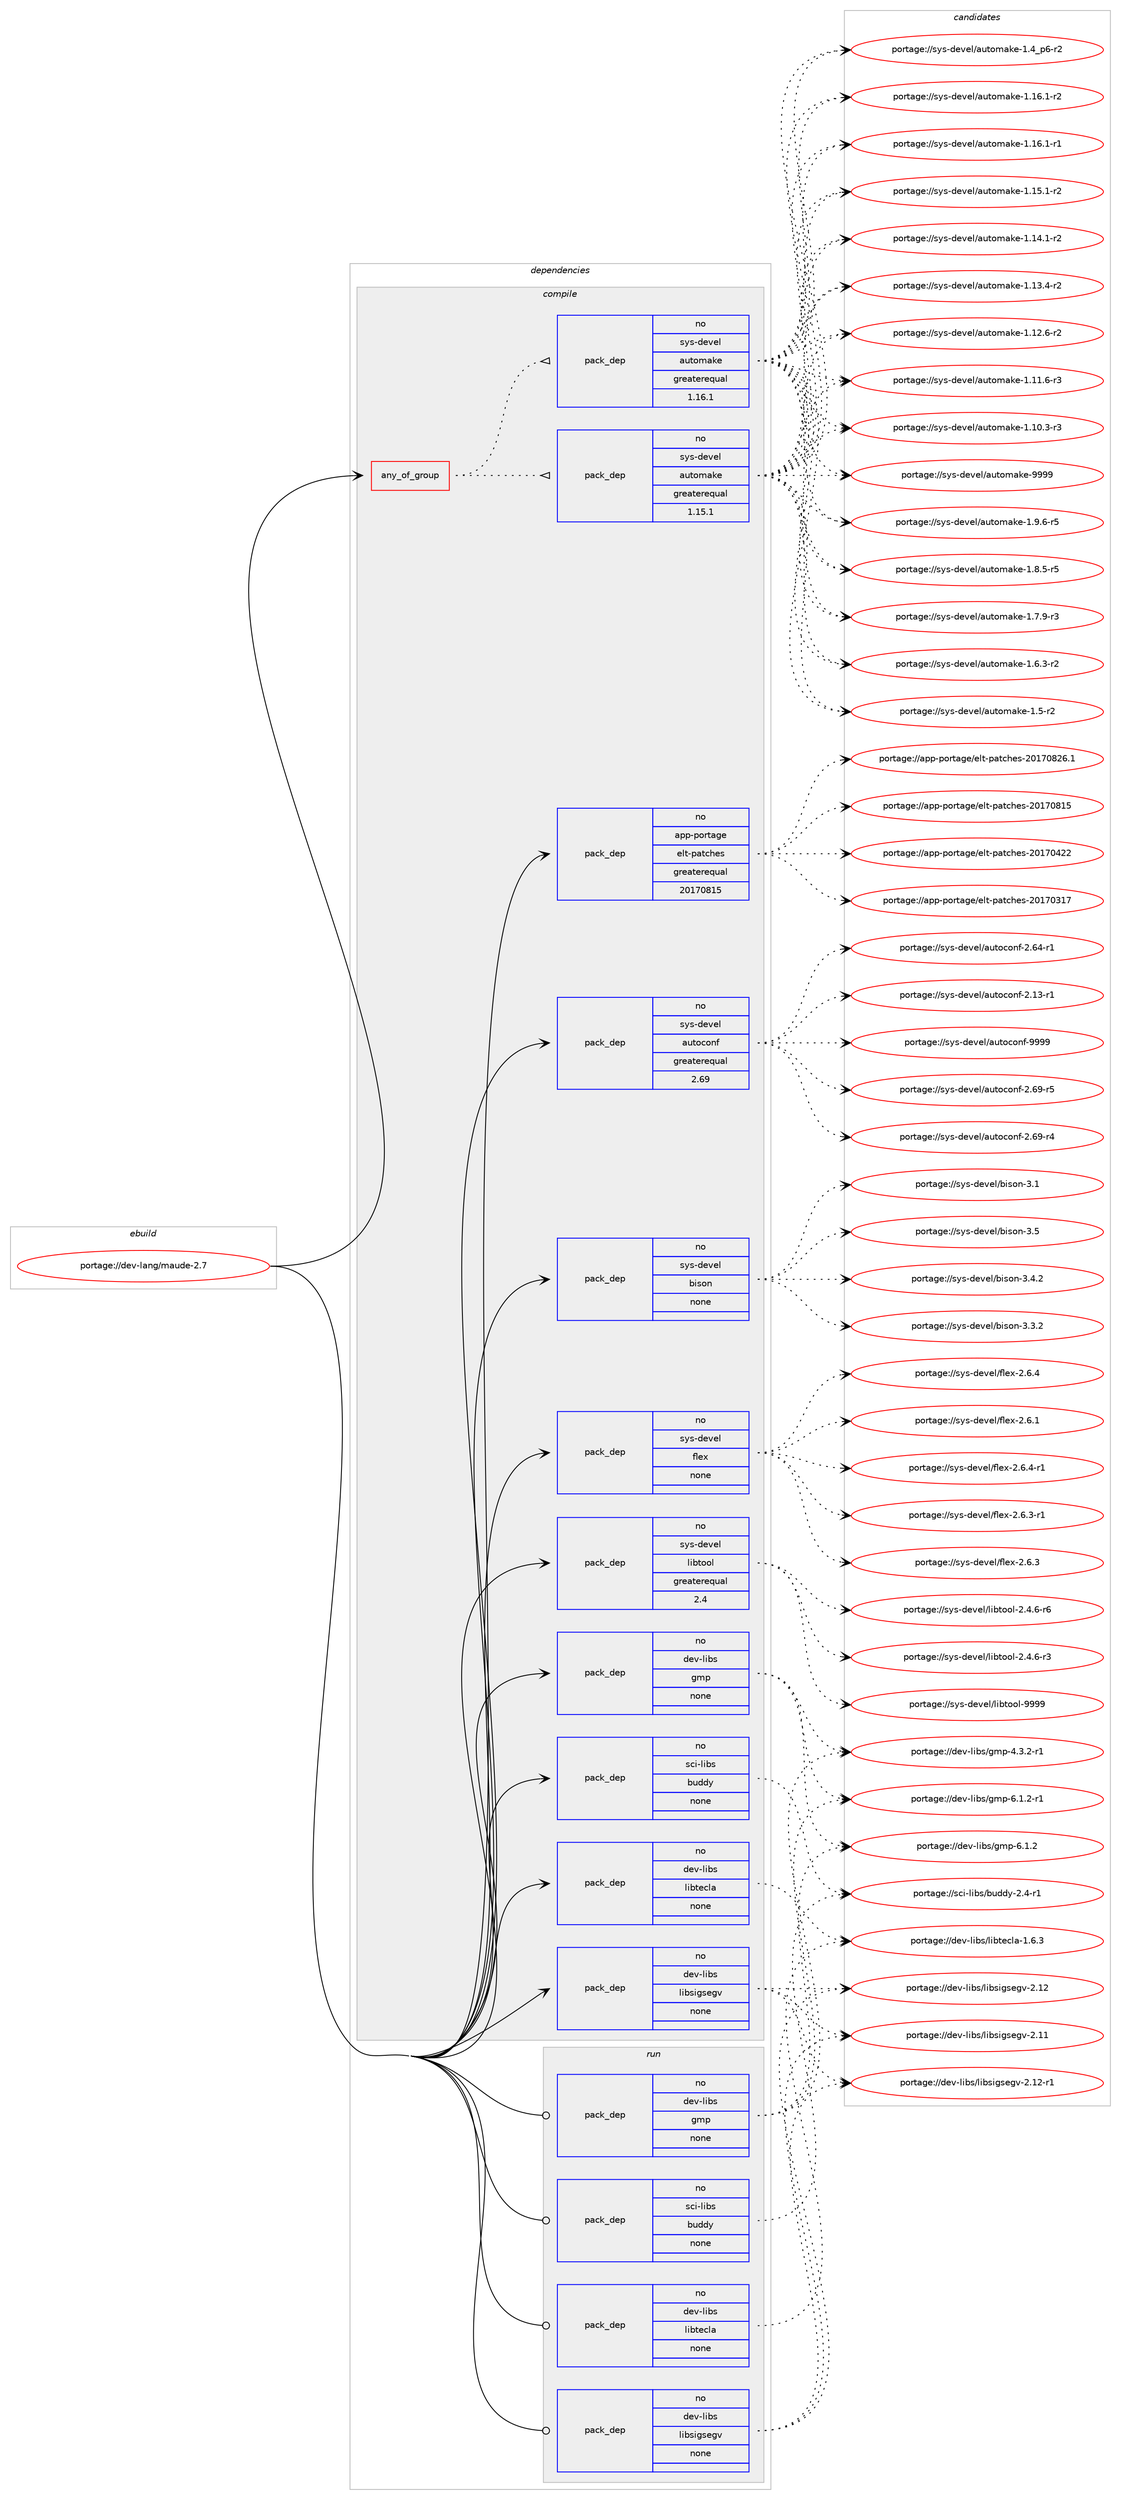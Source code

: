 digraph prolog {

# *************
# Graph options
# *************

newrank=true;
concentrate=true;
compound=true;
graph [rankdir=LR,fontname=Helvetica,fontsize=10,ranksep=1.5];#, ranksep=2.5, nodesep=0.2];
edge  [arrowhead=vee];
node  [fontname=Helvetica,fontsize=10];

# **********
# The ebuild
# **********

subgraph cluster_leftcol {
color=gray;
rank=same;
label=<<i>ebuild</i>>;
id [label="portage://dev-lang/maude-2.7", color=red, width=4, href="../dev-lang/maude-2.7.svg"];
}

# ****************
# The dependencies
# ****************

subgraph cluster_midcol {
color=gray;
label=<<i>dependencies</i>>;
subgraph cluster_compile {
fillcolor="#eeeeee";
style=filled;
label=<<i>compile</i>>;
subgraph any5320 {
dependency522684 [label=<<TABLE BORDER="0" CELLBORDER="1" CELLSPACING="0" CELLPADDING="4"><TR><TD CELLPADDING="10">any_of_group</TD></TR></TABLE>>, shape=none, color=red];subgraph pack388687 {
dependency522685 [label=<<TABLE BORDER="0" CELLBORDER="1" CELLSPACING="0" CELLPADDING="4" WIDTH="220"><TR><TD ROWSPAN="6" CELLPADDING="30">pack_dep</TD></TR><TR><TD WIDTH="110">no</TD></TR><TR><TD>sys-devel</TD></TR><TR><TD>automake</TD></TR><TR><TD>greaterequal</TD></TR><TR><TD>1.16.1</TD></TR></TABLE>>, shape=none, color=blue];
}
dependency522684:e -> dependency522685:w [weight=20,style="dotted",arrowhead="oinv"];
subgraph pack388688 {
dependency522686 [label=<<TABLE BORDER="0" CELLBORDER="1" CELLSPACING="0" CELLPADDING="4" WIDTH="220"><TR><TD ROWSPAN="6" CELLPADDING="30">pack_dep</TD></TR><TR><TD WIDTH="110">no</TD></TR><TR><TD>sys-devel</TD></TR><TR><TD>automake</TD></TR><TR><TD>greaterequal</TD></TR><TR><TD>1.15.1</TD></TR></TABLE>>, shape=none, color=blue];
}
dependency522684:e -> dependency522686:w [weight=20,style="dotted",arrowhead="oinv"];
}
id:e -> dependency522684:w [weight=20,style="solid",arrowhead="vee"];
subgraph pack388689 {
dependency522687 [label=<<TABLE BORDER="0" CELLBORDER="1" CELLSPACING="0" CELLPADDING="4" WIDTH="220"><TR><TD ROWSPAN="6" CELLPADDING="30">pack_dep</TD></TR><TR><TD WIDTH="110">no</TD></TR><TR><TD>app-portage</TD></TR><TR><TD>elt-patches</TD></TR><TR><TD>greaterequal</TD></TR><TR><TD>20170815</TD></TR></TABLE>>, shape=none, color=blue];
}
id:e -> dependency522687:w [weight=20,style="solid",arrowhead="vee"];
subgraph pack388690 {
dependency522688 [label=<<TABLE BORDER="0" CELLBORDER="1" CELLSPACING="0" CELLPADDING="4" WIDTH="220"><TR><TD ROWSPAN="6" CELLPADDING="30">pack_dep</TD></TR><TR><TD WIDTH="110">no</TD></TR><TR><TD>dev-libs</TD></TR><TR><TD>gmp</TD></TR><TR><TD>none</TD></TR><TR><TD></TD></TR></TABLE>>, shape=none, color=blue];
}
id:e -> dependency522688:w [weight=20,style="solid",arrowhead="vee"];
subgraph pack388691 {
dependency522689 [label=<<TABLE BORDER="0" CELLBORDER="1" CELLSPACING="0" CELLPADDING="4" WIDTH="220"><TR><TD ROWSPAN="6" CELLPADDING="30">pack_dep</TD></TR><TR><TD WIDTH="110">no</TD></TR><TR><TD>dev-libs</TD></TR><TR><TD>libsigsegv</TD></TR><TR><TD>none</TD></TR><TR><TD></TD></TR></TABLE>>, shape=none, color=blue];
}
id:e -> dependency522689:w [weight=20,style="solid",arrowhead="vee"];
subgraph pack388692 {
dependency522690 [label=<<TABLE BORDER="0" CELLBORDER="1" CELLSPACING="0" CELLPADDING="4" WIDTH="220"><TR><TD ROWSPAN="6" CELLPADDING="30">pack_dep</TD></TR><TR><TD WIDTH="110">no</TD></TR><TR><TD>dev-libs</TD></TR><TR><TD>libtecla</TD></TR><TR><TD>none</TD></TR><TR><TD></TD></TR></TABLE>>, shape=none, color=blue];
}
id:e -> dependency522690:w [weight=20,style="solid",arrowhead="vee"];
subgraph pack388693 {
dependency522691 [label=<<TABLE BORDER="0" CELLBORDER="1" CELLSPACING="0" CELLPADDING="4" WIDTH="220"><TR><TD ROWSPAN="6" CELLPADDING="30">pack_dep</TD></TR><TR><TD WIDTH="110">no</TD></TR><TR><TD>sci-libs</TD></TR><TR><TD>buddy</TD></TR><TR><TD>none</TD></TR><TR><TD></TD></TR></TABLE>>, shape=none, color=blue];
}
id:e -> dependency522691:w [weight=20,style="solid",arrowhead="vee"];
subgraph pack388694 {
dependency522692 [label=<<TABLE BORDER="0" CELLBORDER="1" CELLSPACING="0" CELLPADDING="4" WIDTH="220"><TR><TD ROWSPAN="6" CELLPADDING="30">pack_dep</TD></TR><TR><TD WIDTH="110">no</TD></TR><TR><TD>sys-devel</TD></TR><TR><TD>autoconf</TD></TR><TR><TD>greaterequal</TD></TR><TR><TD>2.69</TD></TR></TABLE>>, shape=none, color=blue];
}
id:e -> dependency522692:w [weight=20,style="solid",arrowhead="vee"];
subgraph pack388695 {
dependency522693 [label=<<TABLE BORDER="0" CELLBORDER="1" CELLSPACING="0" CELLPADDING="4" WIDTH="220"><TR><TD ROWSPAN="6" CELLPADDING="30">pack_dep</TD></TR><TR><TD WIDTH="110">no</TD></TR><TR><TD>sys-devel</TD></TR><TR><TD>bison</TD></TR><TR><TD>none</TD></TR><TR><TD></TD></TR></TABLE>>, shape=none, color=blue];
}
id:e -> dependency522693:w [weight=20,style="solid",arrowhead="vee"];
subgraph pack388696 {
dependency522694 [label=<<TABLE BORDER="0" CELLBORDER="1" CELLSPACING="0" CELLPADDING="4" WIDTH="220"><TR><TD ROWSPAN="6" CELLPADDING="30">pack_dep</TD></TR><TR><TD WIDTH="110">no</TD></TR><TR><TD>sys-devel</TD></TR><TR><TD>flex</TD></TR><TR><TD>none</TD></TR><TR><TD></TD></TR></TABLE>>, shape=none, color=blue];
}
id:e -> dependency522694:w [weight=20,style="solid",arrowhead="vee"];
subgraph pack388697 {
dependency522695 [label=<<TABLE BORDER="0" CELLBORDER="1" CELLSPACING="0" CELLPADDING="4" WIDTH="220"><TR><TD ROWSPAN="6" CELLPADDING="30">pack_dep</TD></TR><TR><TD WIDTH="110">no</TD></TR><TR><TD>sys-devel</TD></TR><TR><TD>libtool</TD></TR><TR><TD>greaterequal</TD></TR><TR><TD>2.4</TD></TR></TABLE>>, shape=none, color=blue];
}
id:e -> dependency522695:w [weight=20,style="solid",arrowhead="vee"];
}
subgraph cluster_compileandrun {
fillcolor="#eeeeee";
style=filled;
label=<<i>compile and run</i>>;
}
subgraph cluster_run {
fillcolor="#eeeeee";
style=filled;
label=<<i>run</i>>;
subgraph pack388698 {
dependency522696 [label=<<TABLE BORDER="0" CELLBORDER="1" CELLSPACING="0" CELLPADDING="4" WIDTH="220"><TR><TD ROWSPAN="6" CELLPADDING="30">pack_dep</TD></TR><TR><TD WIDTH="110">no</TD></TR><TR><TD>dev-libs</TD></TR><TR><TD>gmp</TD></TR><TR><TD>none</TD></TR><TR><TD></TD></TR></TABLE>>, shape=none, color=blue];
}
id:e -> dependency522696:w [weight=20,style="solid",arrowhead="odot"];
subgraph pack388699 {
dependency522697 [label=<<TABLE BORDER="0" CELLBORDER="1" CELLSPACING="0" CELLPADDING="4" WIDTH="220"><TR><TD ROWSPAN="6" CELLPADDING="30">pack_dep</TD></TR><TR><TD WIDTH="110">no</TD></TR><TR><TD>dev-libs</TD></TR><TR><TD>libsigsegv</TD></TR><TR><TD>none</TD></TR><TR><TD></TD></TR></TABLE>>, shape=none, color=blue];
}
id:e -> dependency522697:w [weight=20,style="solid",arrowhead="odot"];
subgraph pack388700 {
dependency522698 [label=<<TABLE BORDER="0" CELLBORDER="1" CELLSPACING="0" CELLPADDING="4" WIDTH="220"><TR><TD ROWSPAN="6" CELLPADDING="30">pack_dep</TD></TR><TR><TD WIDTH="110">no</TD></TR><TR><TD>dev-libs</TD></TR><TR><TD>libtecla</TD></TR><TR><TD>none</TD></TR><TR><TD></TD></TR></TABLE>>, shape=none, color=blue];
}
id:e -> dependency522698:w [weight=20,style="solid",arrowhead="odot"];
subgraph pack388701 {
dependency522699 [label=<<TABLE BORDER="0" CELLBORDER="1" CELLSPACING="0" CELLPADDING="4" WIDTH="220"><TR><TD ROWSPAN="6" CELLPADDING="30">pack_dep</TD></TR><TR><TD WIDTH="110">no</TD></TR><TR><TD>sci-libs</TD></TR><TR><TD>buddy</TD></TR><TR><TD>none</TD></TR><TR><TD></TD></TR></TABLE>>, shape=none, color=blue];
}
id:e -> dependency522699:w [weight=20,style="solid",arrowhead="odot"];
}
}

# **************
# The candidates
# **************

subgraph cluster_choices {
rank=same;
color=gray;
label=<<i>candidates</i>>;

subgraph choice388687 {
color=black;
nodesep=1;
choice115121115451001011181011084797117116111109971071014557575757 [label="portage://sys-devel/automake-9999", color=red, width=4,href="../sys-devel/automake-9999.svg"];
choice115121115451001011181011084797117116111109971071014549465746544511453 [label="portage://sys-devel/automake-1.9.6-r5", color=red, width=4,href="../sys-devel/automake-1.9.6-r5.svg"];
choice115121115451001011181011084797117116111109971071014549465646534511453 [label="portage://sys-devel/automake-1.8.5-r5", color=red, width=4,href="../sys-devel/automake-1.8.5-r5.svg"];
choice115121115451001011181011084797117116111109971071014549465546574511451 [label="portage://sys-devel/automake-1.7.9-r3", color=red, width=4,href="../sys-devel/automake-1.7.9-r3.svg"];
choice115121115451001011181011084797117116111109971071014549465446514511450 [label="portage://sys-devel/automake-1.6.3-r2", color=red, width=4,href="../sys-devel/automake-1.6.3-r2.svg"];
choice11512111545100101118101108479711711611110997107101454946534511450 [label="portage://sys-devel/automake-1.5-r2", color=red, width=4,href="../sys-devel/automake-1.5-r2.svg"];
choice115121115451001011181011084797117116111109971071014549465295112544511450 [label="portage://sys-devel/automake-1.4_p6-r2", color=red, width=4,href="../sys-devel/automake-1.4_p6-r2.svg"];
choice11512111545100101118101108479711711611110997107101454946495446494511450 [label="portage://sys-devel/automake-1.16.1-r2", color=red, width=4,href="../sys-devel/automake-1.16.1-r2.svg"];
choice11512111545100101118101108479711711611110997107101454946495446494511449 [label="portage://sys-devel/automake-1.16.1-r1", color=red, width=4,href="../sys-devel/automake-1.16.1-r1.svg"];
choice11512111545100101118101108479711711611110997107101454946495346494511450 [label="portage://sys-devel/automake-1.15.1-r2", color=red, width=4,href="../sys-devel/automake-1.15.1-r2.svg"];
choice11512111545100101118101108479711711611110997107101454946495246494511450 [label="portage://sys-devel/automake-1.14.1-r2", color=red, width=4,href="../sys-devel/automake-1.14.1-r2.svg"];
choice11512111545100101118101108479711711611110997107101454946495146524511450 [label="portage://sys-devel/automake-1.13.4-r2", color=red, width=4,href="../sys-devel/automake-1.13.4-r2.svg"];
choice11512111545100101118101108479711711611110997107101454946495046544511450 [label="portage://sys-devel/automake-1.12.6-r2", color=red, width=4,href="../sys-devel/automake-1.12.6-r2.svg"];
choice11512111545100101118101108479711711611110997107101454946494946544511451 [label="portage://sys-devel/automake-1.11.6-r3", color=red, width=4,href="../sys-devel/automake-1.11.6-r3.svg"];
choice11512111545100101118101108479711711611110997107101454946494846514511451 [label="portage://sys-devel/automake-1.10.3-r3", color=red, width=4,href="../sys-devel/automake-1.10.3-r3.svg"];
dependency522685:e -> choice115121115451001011181011084797117116111109971071014557575757:w [style=dotted,weight="100"];
dependency522685:e -> choice115121115451001011181011084797117116111109971071014549465746544511453:w [style=dotted,weight="100"];
dependency522685:e -> choice115121115451001011181011084797117116111109971071014549465646534511453:w [style=dotted,weight="100"];
dependency522685:e -> choice115121115451001011181011084797117116111109971071014549465546574511451:w [style=dotted,weight="100"];
dependency522685:e -> choice115121115451001011181011084797117116111109971071014549465446514511450:w [style=dotted,weight="100"];
dependency522685:e -> choice11512111545100101118101108479711711611110997107101454946534511450:w [style=dotted,weight="100"];
dependency522685:e -> choice115121115451001011181011084797117116111109971071014549465295112544511450:w [style=dotted,weight="100"];
dependency522685:e -> choice11512111545100101118101108479711711611110997107101454946495446494511450:w [style=dotted,weight="100"];
dependency522685:e -> choice11512111545100101118101108479711711611110997107101454946495446494511449:w [style=dotted,weight="100"];
dependency522685:e -> choice11512111545100101118101108479711711611110997107101454946495346494511450:w [style=dotted,weight="100"];
dependency522685:e -> choice11512111545100101118101108479711711611110997107101454946495246494511450:w [style=dotted,weight="100"];
dependency522685:e -> choice11512111545100101118101108479711711611110997107101454946495146524511450:w [style=dotted,weight="100"];
dependency522685:e -> choice11512111545100101118101108479711711611110997107101454946495046544511450:w [style=dotted,weight="100"];
dependency522685:e -> choice11512111545100101118101108479711711611110997107101454946494946544511451:w [style=dotted,weight="100"];
dependency522685:e -> choice11512111545100101118101108479711711611110997107101454946494846514511451:w [style=dotted,weight="100"];
}
subgraph choice388688 {
color=black;
nodesep=1;
choice115121115451001011181011084797117116111109971071014557575757 [label="portage://sys-devel/automake-9999", color=red, width=4,href="../sys-devel/automake-9999.svg"];
choice115121115451001011181011084797117116111109971071014549465746544511453 [label="portage://sys-devel/automake-1.9.6-r5", color=red, width=4,href="../sys-devel/automake-1.9.6-r5.svg"];
choice115121115451001011181011084797117116111109971071014549465646534511453 [label="portage://sys-devel/automake-1.8.5-r5", color=red, width=4,href="../sys-devel/automake-1.8.5-r5.svg"];
choice115121115451001011181011084797117116111109971071014549465546574511451 [label="portage://sys-devel/automake-1.7.9-r3", color=red, width=4,href="../sys-devel/automake-1.7.9-r3.svg"];
choice115121115451001011181011084797117116111109971071014549465446514511450 [label="portage://sys-devel/automake-1.6.3-r2", color=red, width=4,href="../sys-devel/automake-1.6.3-r2.svg"];
choice11512111545100101118101108479711711611110997107101454946534511450 [label="portage://sys-devel/automake-1.5-r2", color=red, width=4,href="../sys-devel/automake-1.5-r2.svg"];
choice115121115451001011181011084797117116111109971071014549465295112544511450 [label="portage://sys-devel/automake-1.4_p6-r2", color=red, width=4,href="../sys-devel/automake-1.4_p6-r2.svg"];
choice11512111545100101118101108479711711611110997107101454946495446494511450 [label="portage://sys-devel/automake-1.16.1-r2", color=red, width=4,href="../sys-devel/automake-1.16.1-r2.svg"];
choice11512111545100101118101108479711711611110997107101454946495446494511449 [label="portage://sys-devel/automake-1.16.1-r1", color=red, width=4,href="../sys-devel/automake-1.16.1-r1.svg"];
choice11512111545100101118101108479711711611110997107101454946495346494511450 [label="portage://sys-devel/automake-1.15.1-r2", color=red, width=4,href="../sys-devel/automake-1.15.1-r2.svg"];
choice11512111545100101118101108479711711611110997107101454946495246494511450 [label="portage://sys-devel/automake-1.14.1-r2", color=red, width=4,href="../sys-devel/automake-1.14.1-r2.svg"];
choice11512111545100101118101108479711711611110997107101454946495146524511450 [label="portage://sys-devel/automake-1.13.4-r2", color=red, width=4,href="../sys-devel/automake-1.13.4-r2.svg"];
choice11512111545100101118101108479711711611110997107101454946495046544511450 [label="portage://sys-devel/automake-1.12.6-r2", color=red, width=4,href="../sys-devel/automake-1.12.6-r2.svg"];
choice11512111545100101118101108479711711611110997107101454946494946544511451 [label="portage://sys-devel/automake-1.11.6-r3", color=red, width=4,href="../sys-devel/automake-1.11.6-r3.svg"];
choice11512111545100101118101108479711711611110997107101454946494846514511451 [label="portage://sys-devel/automake-1.10.3-r3", color=red, width=4,href="../sys-devel/automake-1.10.3-r3.svg"];
dependency522686:e -> choice115121115451001011181011084797117116111109971071014557575757:w [style=dotted,weight="100"];
dependency522686:e -> choice115121115451001011181011084797117116111109971071014549465746544511453:w [style=dotted,weight="100"];
dependency522686:e -> choice115121115451001011181011084797117116111109971071014549465646534511453:w [style=dotted,weight="100"];
dependency522686:e -> choice115121115451001011181011084797117116111109971071014549465546574511451:w [style=dotted,weight="100"];
dependency522686:e -> choice115121115451001011181011084797117116111109971071014549465446514511450:w [style=dotted,weight="100"];
dependency522686:e -> choice11512111545100101118101108479711711611110997107101454946534511450:w [style=dotted,weight="100"];
dependency522686:e -> choice115121115451001011181011084797117116111109971071014549465295112544511450:w [style=dotted,weight="100"];
dependency522686:e -> choice11512111545100101118101108479711711611110997107101454946495446494511450:w [style=dotted,weight="100"];
dependency522686:e -> choice11512111545100101118101108479711711611110997107101454946495446494511449:w [style=dotted,weight="100"];
dependency522686:e -> choice11512111545100101118101108479711711611110997107101454946495346494511450:w [style=dotted,weight="100"];
dependency522686:e -> choice11512111545100101118101108479711711611110997107101454946495246494511450:w [style=dotted,weight="100"];
dependency522686:e -> choice11512111545100101118101108479711711611110997107101454946495146524511450:w [style=dotted,weight="100"];
dependency522686:e -> choice11512111545100101118101108479711711611110997107101454946495046544511450:w [style=dotted,weight="100"];
dependency522686:e -> choice11512111545100101118101108479711711611110997107101454946494946544511451:w [style=dotted,weight="100"];
dependency522686:e -> choice11512111545100101118101108479711711611110997107101454946494846514511451:w [style=dotted,weight="100"];
}
subgraph choice388689 {
color=black;
nodesep=1;
choice971121124511211111411697103101471011081164511297116991041011154550484955485650544649 [label="portage://app-portage/elt-patches-20170826.1", color=red, width=4,href="../app-portage/elt-patches-20170826.1.svg"];
choice97112112451121111141169710310147101108116451129711699104101115455048495548564953 [label="portage://app-portage/elt-patches-20170815", color=red, width=4,href="../app-portage/elt-patches-20170815.svg"];
choice97112112451121111141169710310147101108116451129711699104101115455048495548525050 [label="portage://app-portage/elt-patches-20170422", color=red, width=4,href="../app-portage/elt-patches-20170422.svg"];
choice97112112451121111141169710310147101108116451129711699104101115455048495548514955 [label="portage://app-portage/elt-patches-20170317", color=red, width=4,href="../app-portage/elt-patches-20170317.svg"];
dependency522687:e -> choice971121124511211111411697103101471011081164511297116991041011154550484955485650544649:w [style=dotted,weight="100"];
dependency522687:e -> choice97112112451121111141169710310147101108116451129711699104101115455048495548564953:w [style=dotted,weight="100"];
dependency522687:e -> choice97112112451121111141169710310147101108116451129711699104101115455048495548525050:w [style=dotted,weight="100"];
dependency522687:e -> choice97112112451121111141169710310147101108116451129711699104101115455048495548514955:w [style=dotted,weight="100"];
}
subgraph choice388690 {
color=black;
nodesep=1;
choice1001011184510810598115471031091124554464946504511449 [label="portage://dev-libs/gmp-6.1.2-r1", color=red, width=4,href="../dev-libs/gmp-6.1.2-r1.svg"];
choice100101118451081059811547103109112455446494650 [label="portage://dev-libs/gmp-6.1.2", color=red, width=4,href="../dev-libs/gmp-6.1.2.svg"];
choice1001011184510810598115471031091124552465146504511449 [label="portage://dev-libs/gmp-4.3.2-r1", color=red, width=4,href="../dev-libs/gmp-4.3.2-r1.svg"];
dependency522688:e -> choice1001011184510810598115471031091124554464946504511449:w [style=dotted,weight="100"];
dependency522688:e -> choice100101118451081059811547103109112455446494650:w [style=dotted,weight="100"];
dependency522688:e -> choice1001011184510810598115471031091124552465146504511449:w [style=dotted,weight="100"];
}
subgraph choice388691 {
color=black;
nodesep=1;
choice1001011184510810598115471081059811510510311510110311845504649504511449 [label="portage://dev-libs/libsigsegv-2.12-r1", color=red, width=4,href="../dev-libs/libsigsegv-2.12-r1.svg"];
choice100101118451081059811547108105981151051031151011031184550464950 [label="portage://dev-libs/libsigsegv-2.12", color=red, width=4,href="../dev-libs/libsigsegv-2.12.svg"];
choice100101118451081059811547108105981151051031151011031184550464949 [label="portage://dev-libs/libsigsegv-2.11", color=red, width=4,href="../dev-libs/libsigsegv-2.11.svg"];
dependency522689:e -> choice1001011184510810598115471081059811510510311510110311845504649504511449:w [style=dotted,weight="100"];
dependency522689:e -> choice100101118451081059811547108105981151051031151011031184550464950:w [style=dotted,weight="100"];
dependency522689:e -> choice100101118451081059811547108105981151051031151011031184550464949:w [style=dotted,weight="100"];
}
subgraph choice388692 {
color=black;
nodesep=1;
choice100101118451081059811547108105981161019910897454946544651 [label="portage://dev-libs/libtecla-1.6.3", color=red, width=4,href="../dev-libs/libtecla-1.6.3.svg"];
dependency522690:e -> choice100101118451081059811547108105981161019910897454946544651:w [style=dotted,weight="100"];
}
subgraph choice388693 {
color=black;
nodesep=1;
choice1159910545108105981154798117100100121455046524511449 [label="portage://sci-libs/buddy-2.4-r1", color=red, width=4,href="../sci-libs/buddy-2.4-r1.svg"];
dependency522691:e -> choice1159910545108105981154798117100100121455046524511449:w [style=dotted,weight="100"];
}
subgraph choice388694 {
color=black;
nodesep=1;
choice115121115451001011181011084797117116111991111101024557575757 [label="portage://sys-devel/autoconf-9999", color=red, width=4,href="../sys-devel/autoconf-9999.svg"];
choice1151211154510010111810110847971171161119911111010245504654574511453 [label="portage://sys-devel/autoconf-2.69-r5", color=red, width=4,href="../sys-devel/autoconf-2.69-r5.svg"];
choice1151211154510010111810110847971171161119911111010245504654574511452 [label="portage://sys-devel/autoconf-2.69-r4", color=red, width=4,href="../sys-devel/autoconf-2.69-r4.svg"];
choice1151211154510010111810110847971171161119911111010245504654524511449 [label="portage://sys-devel/autoconf-2.64-r1", color=red, width=4,href="../sys-devel/autoconf-2.64-r1.svg"];
choice1151211154510010111810110847971171161119911111010245504649514511449 [label="portage://sys-devel/autoconf-2.13-r1", color=red, width=4,href="../sys-devel/autoconf-2.13-r1.svg"];
dependency522692:e -> choice115121115451001011181011084797117116111991111101024557575757:w [style=dotted,weight="100"];
dependency522692:e -> choice1151211154510010111810110847971171161119911111010245504654574511453:w [style=dotted,weight="100"];
dependency522692:e -> choice1151211154510010111810110847971171161119911111010245504654574511452:w [style=dotted,weight="100"];
dependency522692:e -> choice1151211154510010111810110847971171161119911111010245504654524511449:w [style=dotted,weight="100"];
dependency522692:e -> choice1151211154510010111810110847971171161119911111010245504649514511449:w [style=dotted,weight="100"];
}
subgraph choice388695 {
color=black;
nodesep=1;
choice11512111545100101118101108479810511511111045514653 [label="portage://sys-devel/bison-3.5", color=red, width=4,href="../sys-devel/bison-3.5.svg"];
choice115121115451001011181011084798105115111110455146524650 [label="portage://sys-devel/bison-3.4.2", color=red, width=4,href="../sys-devel/bison-3.4.2.svg"];
choice115121115451001011181011084798105115111110455146514650 [label="portage://sys-devel/bison-3.3.2", color=red, width=4,href="../sys-devel/bison-3.3.2.svg"];
choice11512111545100101118101108479810511511111045514649 [label="portage://sys-devel/bison-3.1", color=red, width=4,href="../sys-devel/bison-3.1.svg"];
dependency522693:e -> choice11512111545100101118101108479810511511111045514653:w [style=dotted,weight="100"];
dependency522693:e -> choice115121115451001011181011084798105115111110455146524650:w [style=dotted,weight="100"];
dependency522693:e -> choice115121115451001011181011084798105115111110455146514650:w [style=dotted,weight="100"];
dependency522693:e -> choice11512111545100101118101108479810511511111045514649:w [style=dotted,weight="100"];
}
subgraph choice388696 {
color=black;
nodesep=1;
choice11512111545100101118101108471021081011204550465446524511449 [label="portage://sys-devel/flex-2.6.4-r1", color=red, width=4,href="../sys-devel/flex-2.6.4-r1.svg"];
choice1151211154510010111810110847102108101120455046544652 [label="portage://sys-devel/flex-2.6.4", color=red, width=4,href="../sys-devel/flex-2.6.4.svg"];
choice11512111545100101118101108471021081011204550465446514511449 [label="portage://sys-devel/flex-2.6.3-r1", color=red, width=4,href="../sys-devel/flex-2.6.3-r1.svg"];
choice1151211154510010111810110847102108101120455046544651 [label="portage://sys-devel/flex-2.6.3", color=red, width=4,href="../sys-devel/flex-2.6.3.svg"];
choice1151211154510010111810110847102108101120455046544649 [label="portage://sys-devel/flex-2.6.1", color=red, width=4,href="../sys-devel/flex-2.6.1.svg"];
dependency522694:e -> choice11512111545100101118101108471021081011204550465446524511449:w [style=dotted,weight="100"];
dependency522694:e -> choice1151211154510010111810110847102108101120455046544652:w [style=dotted,weight="100"];
dependency522694:e -> choice11512111545100101118101108471021081011204550465446514511449:w [style=dotted,weight="100"];
dependency522694:e -> choice1151211154510010111810110847102108101120455046544651:w [style=dotted,weight="100"];
dependency522694:e -> choice1151211154510010111810110847102108101120455046544649:w [style=dotted,weight="100"];
}
subgraph choice388697 {
color=black;
nodesep=1;
choice1151211154510010111810110847108105981161111111084557575757 [label="portage://sys-devel/libtool-9999", color=red, width=4,href="../sys-devel/libtool-9999.svg"];
choice1151211154510010111810110847108105981161111111084550465246544511454 [label="portage://sys-devel/libtool-2.4.6-r6", color=red, width=4,href="../sys-devel/libtool-2.4.6-r6.svg"];
choice1151211154510010111810110847108105981161111111084550465246544511451 [label="portage://sys-devel/libtool-2.4.6-r3", color=red, width=4,href="../sys-devel/libtool-2.4.6-r3.svg"];
dependency522695:e -> choice1151211154510010111810110847108105981161111111084557575757:w [style=dotted,weight="100"];
dependency522695:e -> choice1151211154510010111810110847108105981161111111084550465246544511454:w [style=dotted,weight="100"];
dependency522695:e -> choice1151211154510010111810110847108105981161111111084550465246544511451:w [style=dotted,weight="100"];
}
subgraph choice388698 {
color=black;
nodesep=1;
choice1001011184510810598115471031091124554464946504511449 [label="portage://dev-libs/gmp-6.1.2-r1", color=red, width=4,href="../dev-libs/gmp-6.1.2-r1.svg"];
choice100101118451081059811547103109112455446494650 [label="portage://dev-libs/gmp-6.1.2", color=red, width=4,href="../dev-libs/gmp-6.1.2.svg"];
choice1001011184510810598115471031091124552465146504511449 [label="portage://dev-libs/gmp-4.3.2-r1", color=red, width=4,href="../dev-libs/gmp-4.3.2-r1.svg"];
dependency522696:e -> choice1001011184510810598115471031091124554464946504511449:w [style=dotted,weight="100"];
dependency522696:e -> choice100101118451081059811547103109112455446494650:w [style=dotted,weight="100"];
dependency522696:e -> choice1001011184510810598115471031091124552465146504511449:w [style=dotted,weight="100"];
}
subgraph choice388699 {
color=black;
nodesep=1;
choice1001011184510810598115471081059811510510311510110311845504649504511449 [label="portage://dev-libs/libsigsegv-2.12-r1", color=red, width=4,href="../dev-libs/libsigsegv-2.12-r1.svg"];
choice100101118451081059811547108105981151051031151011031184550464950 [label="portage://dev-libs/libsigsegv-2.12", color=red, width=4,href="../dev-libs/libsigsegv-2.12.svg"];
choice100101118451081059811547108105981151051031151011031184550464949 [label="portage://dev-libs/libsigsegv-2.11", color=red, width=4,href="../dev-libs/libsigsegv-2.11.svg"];
dependency522697:e -> choice1001011184510810598115471081059811510510311510110311845504649504511449:w [style=dotted,weight="100"];
dependency522697:e -> choice100101118451081059811547108105981151051031151011031184550464950:w [style=dotted,weight="100"];
dependency522697:e -> choice100101118451081059811547108105981151051031151011031184550464949:w [style=dotted,weight="100"];
}
subgraph choice388700 {
color=black;
nodesep=1;
choice100101118451081059811547108105981161019910897454946544651 [label="portage://dev-libs/libtecla-1.6.3", color=red, width=4,href="../dev-libs/libtecla-1.6.3.svg"];
dependency522698:e -> choice100101118451081059811547108105981161019910897454946544651:w [style=dotted,weight="100"];
}
subgraph choice388701 {
color=black;
nodesep=1;
choice1159910545108105981154798117100100121455046524511449 [label="portage://sci-libs/buddy-2.4-r1", color=red, width=4,href="../sci-libs/buddy-2.4-r1.svg"];
dependency522699:e -> choice1159910545108105981154798117100100121455046524511449:w [style=dotted,weight="100"];
}
}

}
